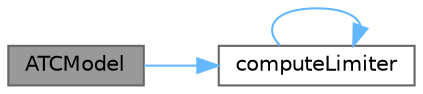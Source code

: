 digraph "ATCModel"
{
 // LATEX_PDF_SIZE
  bgcolor="transparent";
  edge [fontname=Helvetica,fontsize=10,labelfontname=Helvetica,labelfontsize=10];
  node [fontname=Helvetica,fontsize=10,shape=box,height=0.2,width=0.4];
  rankdir="LR";
  Node1 [id="Node000001",label="ATCModel",height=0.2,width=0.4,color="gray40", fillcolor="grey60", style="filled", fontcolor="black",tooltip=" "];
  Node1 -> Node2 [id="edge1_Node000001_Node000002",color="steelblue1",style="solid",tooltip=" "];
  Node2 [id="Node000002",label="computeLimiter",height=0.2,width=0.4,color="grey40", fillcolor="white", style="filled",URL="$classFoam_1_1ATCModel.html#ae191a4f9ed15925d09a9be27b003a353",tooltip=" "];
  Node2 -> Node2 [id="edge2_Node000002_Node000002",color="steelblue1",style="solid",tooltip=" "];
}
